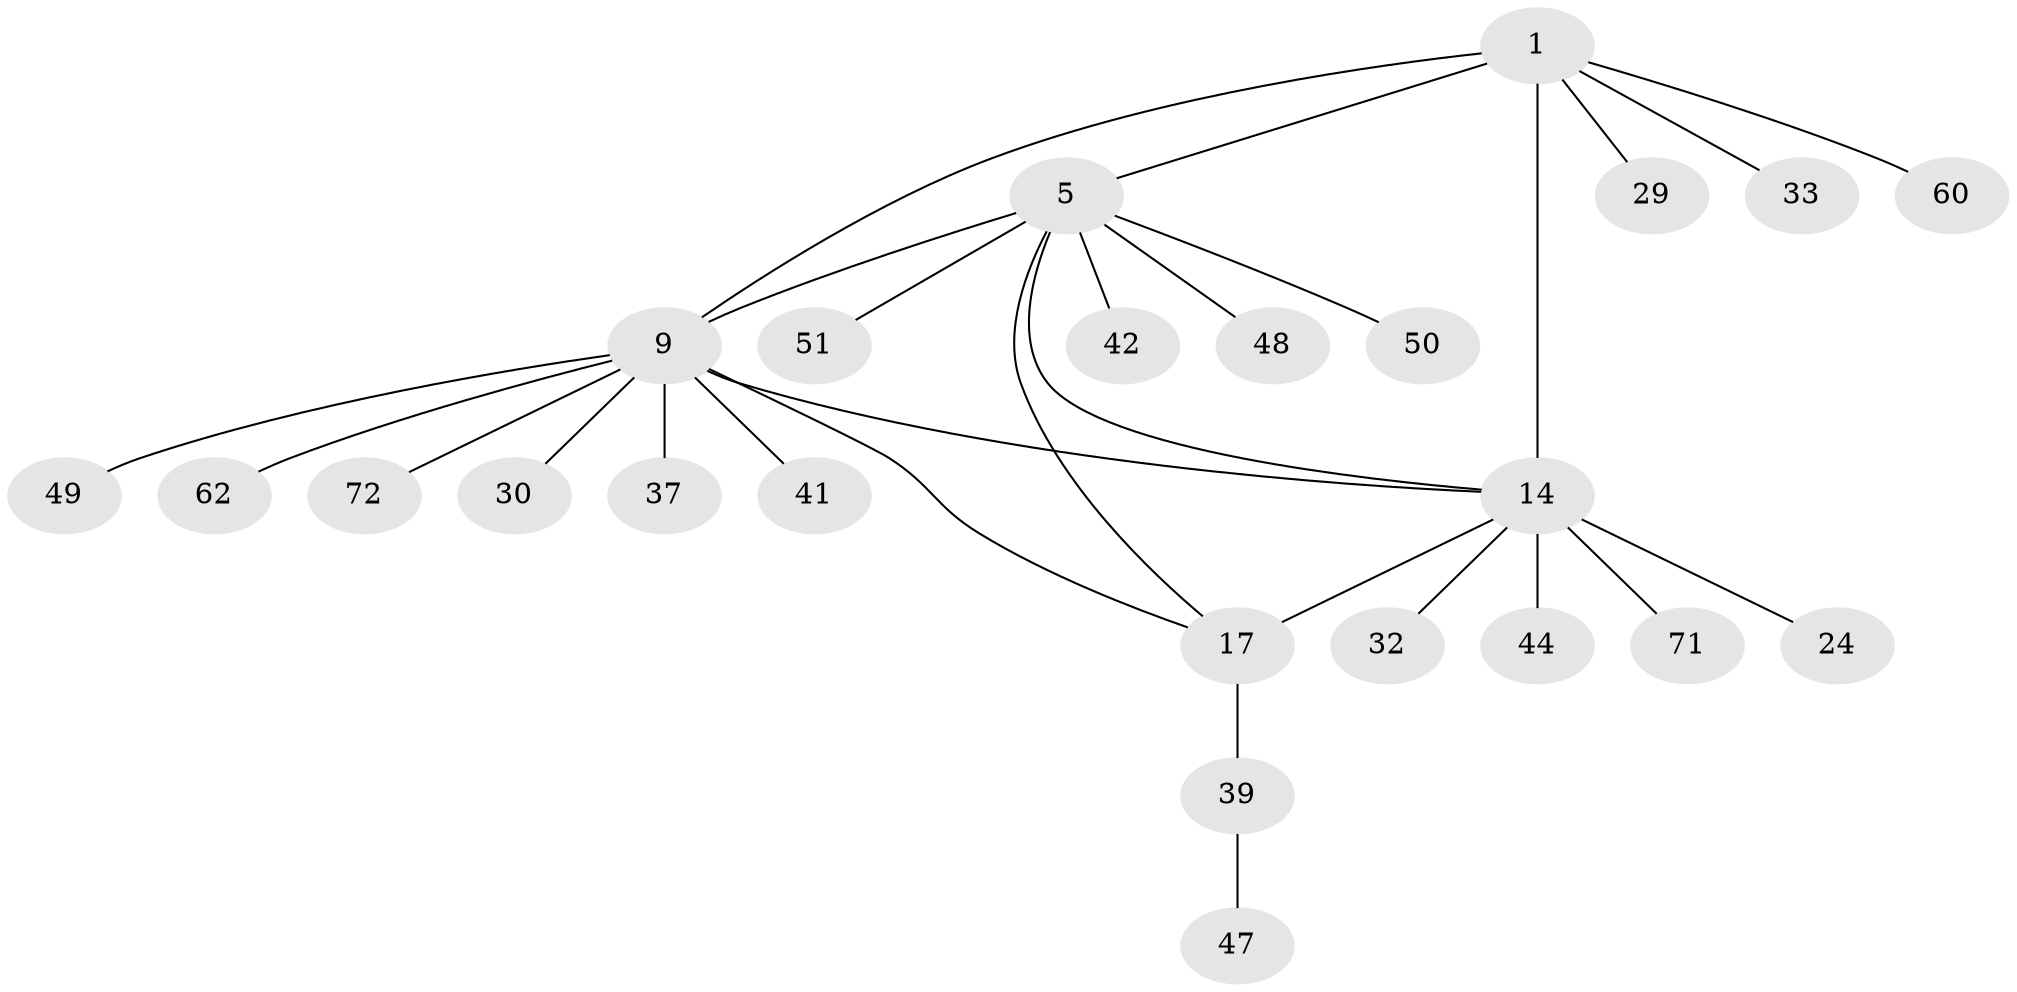 // original degree distribution, {4: 0.075, 7: 0.025, 6: 0.05, 10: 0.025, 9: 0.0125, 8: 0.0375, 5: 0.05, 2: 0.1375, 1: 0.5625, 3: 0.025}
// Generated by graph-tools (version 1.1) at 2025/19/03/04/25 18:19:31]
// undirected, 24 vertices, 28 edges
graph export_dot {
graph [start="1"]
  node [color=gray90,style=filled];
  1 [super="+3+2+4"];
  5 [super="+58+7+22+55+34+45+6"];
  9 [super="+10+78"];
  14 [super="+15+67+75+16"];
  17 [super="+18+28+19"];
  24;
  29;
  30 [super="+74"];
  32;
  33;
  37;
  39 [super="+65+70+46"];
  41;
  42;
  44;
  47;
  48;
  49 [super="+53"];
  50 [super="+61"];
  51;
  60;
  62;
  71;
  72;
  1 -- 33;
  1 -- 14 [weight=6];
  1 -- 9 [weight=3];
  1 -- 60;
  1 -- 29;
  1 -- 5 [weight=2];
  5 -- 17;
  5 -- 51;
  5 -- 48;
  5 -- 14 [weight=2];
  5 -- 50;
  5 -- 9;
  5 -- 42;
  9 -- 37;
  9 -- 72;
  9 -- 41;
  9 -- 14;
  9 -- 49;
  9 -- 17;
  9 -- 62;
  9 -- 30;
  14 -- 44;
  14 -- 71;
  14 -- 32;
  14 -- 17 [weight=3];
  14 -- 24;
  17 -- 39;
  39 -- 47;
}
